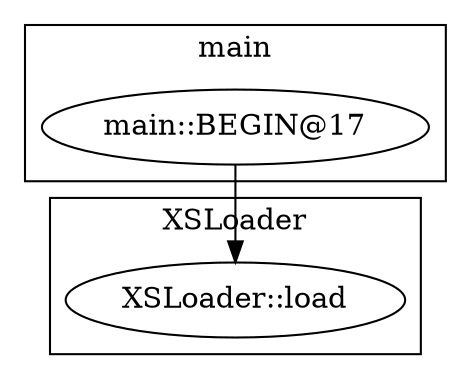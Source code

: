 digraph {
graph [overlap=false]
subgraph cluster_main {
	label="main";
	"main::BEGIN@17";
}
subgraph cluster_XSLoader {
	label="XSLoader";
	"XSLoader::load";
}
"main::BEGIN@17" -> "XSLoader::load";
}
